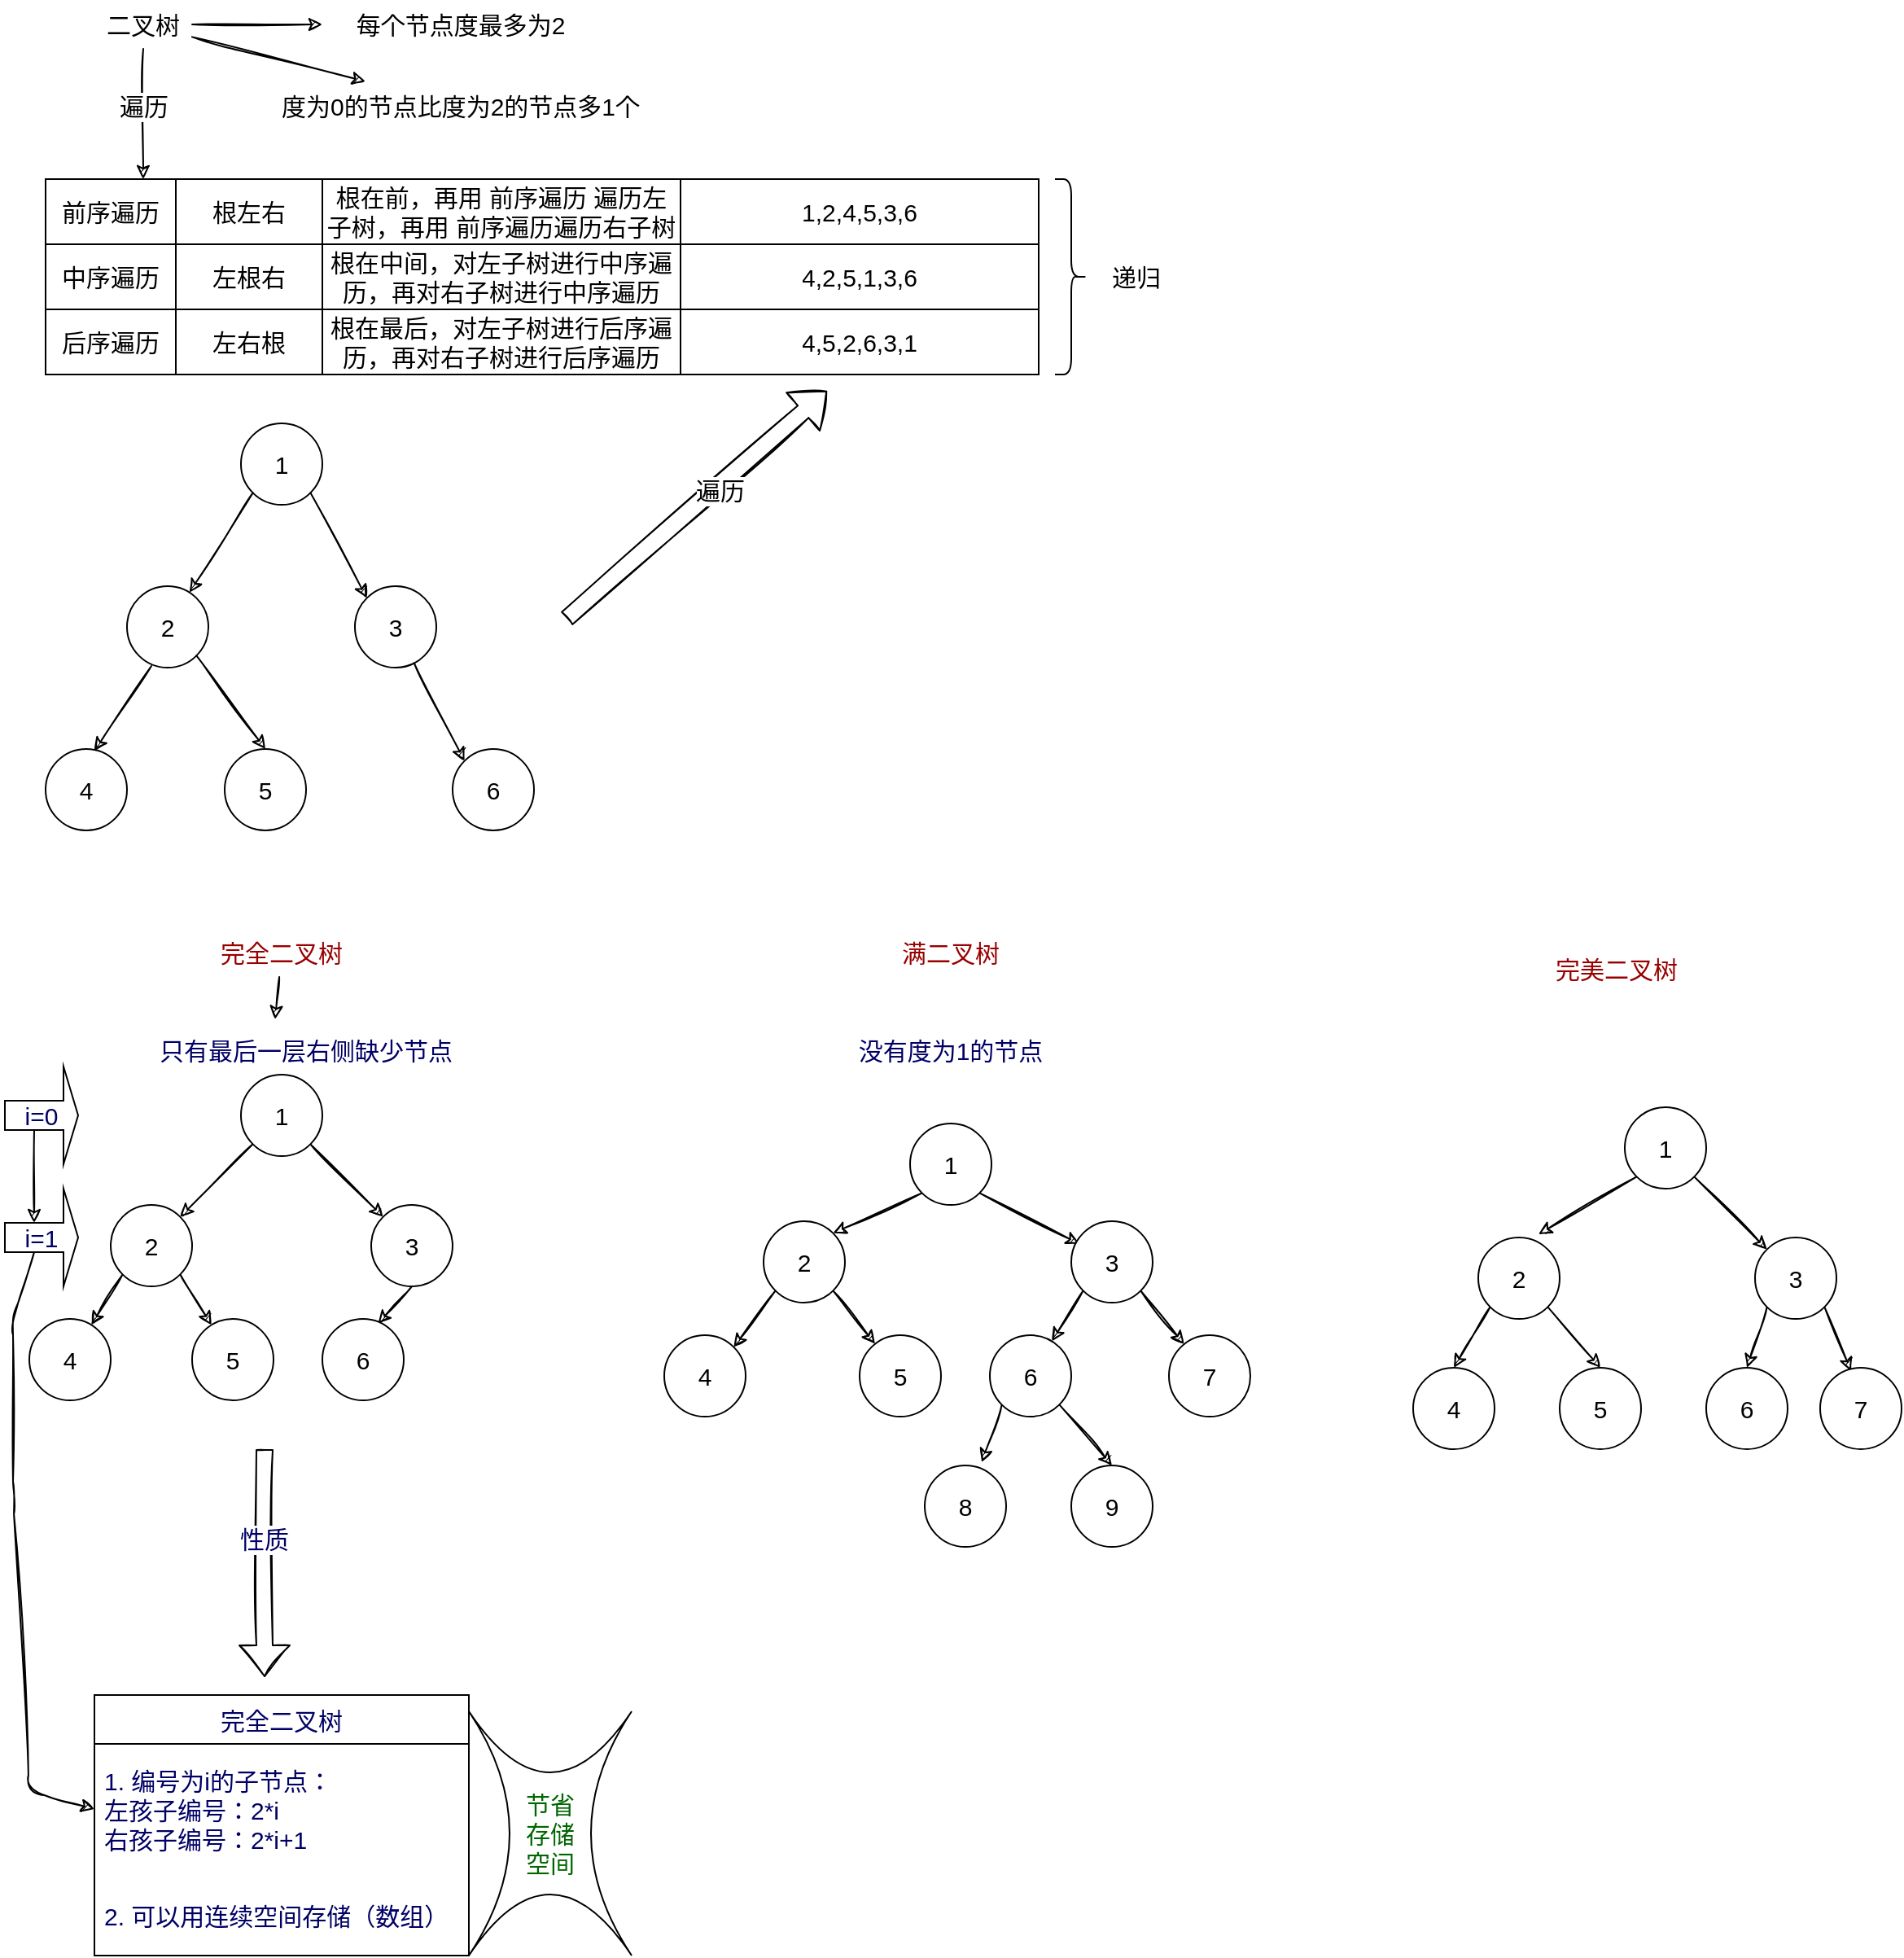 <mxfile>
    <diagram id="QmInR-CdUVieGNu7FS5R" name="Page-1">
        <mxGraphModel dx="1745" dy="357" grid="1" gridSize="10" guides="1" tooltips="1" connect="1" arrows="1" fold="1" page="1" pageScale="1" pageWidth="1169" pageHeight="827" math="0" shadow="0">
            <root>
                <mxCell id="0"/>
                <mxCell id="1" parent="0"/>
                <mxCell id="4" value="" style="edgeStyle=none;html=1;fontSize=15;sketch=1;" edge="1" parent="1" source="2" target="3">
                    <mxGeometry relative="1" as="geometry"/>
                </mxCell>
                <mxCell id="6" value="" style="edgeStyle=none;html=1;fontSize=15;sketch=1;" edge="1" parent="1" source="2" target="5">
                    <mxGeometry relative="1" as="geometry"/>
                </mxCell>
                <mxCell id="26" value="" style="edgeStyle=none;sketch=1;html=1;fontSize=15;" edge="1" parent="1" source="2">
                    <mxGeometry relative="1" as="geometry">
                        <mxPoint x="-1080" y="190" as="targetPoint"/>
                    </mxGeometry>
                </mxCell>
                <mxCell id="37" value="遍历" style="edgeLabel;html=1;align=center;verticalAlign=middle;resizable=0;points=[];fontSize=15;" vertex="1" connectable="0" parent="26">
                    <mxGeometry x="-0.375" y="-4" relative="1" as="geometry">
                        <mxPoint x="4" y="10" as="offset"/>
                    </mxGeometry>
                </mxCell>
                <mxCell id="2" value="&lt;font style=&quot;font-size: 15px&quot;&gt;二叉树&lt;/font&gt;" style="text;html=1;strokeColor=none;fillColor=none;align=center;verticalAlign=middle;whiteSpace=wrap;rounded=0;sketch=1;" parent="1" vertex="1">
                    <mxGeometry x="-1110" y="80" width="60" height="30" as="geometry"/>
                </mxCell>
                <mxCell id="3" value="&lt;font style=&quot;font-size: 15px&quot;&gt;每个节点度最多为2&lt;/font&gt;" style="text;html=1;strokeColor=none;fillColor=none;align=center;verticalAlign=middle;whiteSpace=wrap;rounded=0;fontSize=15;sketch=1;" vertex="1" parent="1">
                    <mxGeometry x="-970" y="80" width="170" height="30" as="geometry"/>
                </mxCell>
                <mxCell id="5" value="&lt;font style=&quot;font-size: 15px&quot;&gt;度为0的节点比度为2的节点多1个&lt;/font&gt;" style="text;html=1;strokeColor=none;fillColor=none;align=center;verticalAlign=middle;whiteSpace=wrap;rounded=0;fontSize=15;sketch=1;" vertex="1" parent="1">
                    <mxGeometry x="-1005" y="130" width="240" height="30" as="geometry"/>
                </mxCell>
                <mxCell id="27" value="" style="shape=table;startSize=0;container=1;collapsible=0;childLayout=tableLayout;fontSize=15;" vertex="1" parent="1">
                    <mxGeometry x="-1140" y="190" width="610" height="120" as="geometry"/>
                </mxCell>
                <mxCell id="28" value="" style="shape=partialRectangle;collapsible=0;dropTarget=0;pointerEvents=0;fillColor=none;top=0;left=0;bottom=0;right=0;points=[[0,0.5],[1,0.5]];portConstraint=eastwest;fontSize=15;" vertex="1" parent="27">
                    <mxGeometry width="610" height="40" as="geometry"/>
                </mxCell>
                <mxCell id="29" value="前序遍历" style="shape=partialRectangle;html=1;whiteSpace=wrap;connectable=0;overflow=hidden;fillColor=none;top=0;left=0;bottom=0;right=0;pointerEvents=1;fontSize=15;" vertex="1" parent="28">
                    <mxGeometry width="80" height="40" as="geometry">
                        <mxRectangle width="80" height="40" as="alternateBounds"/>
                    </mxGeometry>
                </mxCell>
                <mxCell id="30" value="根左右" style="shape=partialRectangle;html=1;whiteSpace=wrap;connectable=0;overflow=hidden;fillColor=none;top=0;left=0;bottom=0;right=0;pointerEvents=1;fontSize=15;" vertex="1" parent="28">
                    <mxGeometry x="80" width="90" height="40" as="geometry">
                        <mxRectangle width="90" height="40" as="alternateBounds"/>
                    </mxGeometry>
                </mxCell>
                <mxCell id="48" value="根在前，再用 前序遍历 遍历左子树，再用 前序遍历遍历右子树" style="shape=partialRectangle;html=1;whiteSpace=wrap;connectable=0;overflow=hidden;fillColor=none;top=0;left=0;bottom=0;right=0;pointerEvents=1;fontSize=15;" vertex="1" parent="28">
                    <mxGeometry x="170" width="220" height="40" as="geometry">
                        <mxRectangle width="220" height="40" as="alternateBounds"/>
                    </mxGeometry>
                </mxCell>
                <mxCell id="62" value="1,2,4,5,3,6" style="shape=partialRectangle;html=1;whiteSpace=wrap;connectable=0;overflow=hidden;fillColor=none;top=0;left=0;bottom=0;right=0;pointerEvents=1;fontSize=15;" vertex="1" parent="28">
                    <mxGeometry x="390" width="220" height="40" as="geometry">
                        <mxRectangle width="220" height="40" as="alternateBounds"/>
                    </mxGeometry>
                </mxCell>
                <mxCell id="31" value="" style="shape=partialRectangle;collapsible=0;dropTarget=0;pointerEvents=0;fillColor=none;top=0;left=0;bottom=0;right=0;points=[[0,0.5],[1,0.5]];portConstraint=eastwest;fontSize=15;" vertex="1" parent="27">
                    <mxGeometry y="40" width="610" height="40" as="geometry"/>
                </mxCell>
                <mxCell id="32" value="中序遍历" style="shape=partialRectangle;html=1;whiteSpace=wrap;connectable=0;overflow=hidden;fillColor=none;top=0;left=0;bottom=0;right=0;pointerEvents=1;fontSize=15;" vertex="1" parent="31">
                    <mxGeometry width="80" height="40" as="geometry">
                        <mxRectangle width="80" height="40" as="alternateBounds"/>
                    </mxGeometry>
                </mxCell>
                <mxCell id="33" value="左根右" style="shape=partialRectangle;html=1;whiteSpace=wrap;connectable=0;overflow=hidden;fillColor=none;top=0;left=0;bottom=0;right=0;pointerEvents=1;fontSize=15;" vertex="1" parent="31">
                    <mxGeometry x="80" width="90" height="40" as="geometry">
                        <mxRectangle width="90" height="40" as="alternateBounds"/>
                    </mxGeometry>
                </mxCell>
                <mxCell id="49" value="根在中间，对左子树进行中序遍历，再对右子树进行中序遍历" style="shape=partialRectangle;html=1;whiteSpace=wrap;connectable=0;overflow=hidden;fillColor=none;top=0;left=0;bottom=0;right=0;pointerEvents=1;fontSize=15;" vertex="1" parent="31">
                    <mxGeometry x="170" width="220" height="40" as="geometry">
                        <mxRectangle width="220" height="40" as="alternateBounds"/>
                    </mxGeometry>
                </mxCell>
                <mxCell id="63" value="4,2,5,1,3,6" style="shape=partialRectangle;html=1;whiteSpace=wrap;connectable=0;overflow=hidden;fillColor=none;top=0;left=0;bottom=0;right=0;pointerEvents=1;fontSize=15;" vertex="1" parent="31">
                    <mxGeometry x="390" width="220" height="40" as="geometry">
                        <mxRectangle width="220" height="40" as="alternateBounds"/>
                    </mxGeometry>
                </mxCell>
                <mxCell id="34" value="" style="shape=partialRectangle;collapsible=0;dropTarget=0;pointerEvents=0;fillColor=none;top=0;left=0;bottom=0;right=0;points=[[0,0.5],[1,0.5]];portConstraint=eastwest;fontSize=15;" vertex="1" parent="27">
                    <mxGeometry y="80" width="610" height="40" as="geometry"/>
                </mxCell>
                <mxCell id="35" value="后序遍历" style="shape=partialRectangle;html=1;whiteSpace=wrap;connectable=0;overflow=hidden;fillColor=none;top=0;left=0;bottom=0;right=0;pointerEvents=1;fontSize=15;" vertex="1" parent="34">
                    <mxGeometry width="80" height="40" as="geometry">
                        <mxRectangle width="80" height="40" as="alternateBounds"/>
                    </mxGeometry>
                </mxCell>
                <mxCell id="36" value="左右根" style="shape=partialRectangle;html=1;whiteSpace=wrap;connectable=0;overflow=hidden;fillColor=none;top=0;left=0;bottom=0;right=0;pointerEvents=1;fontSize=15;" vertex="1" parent="34">
                    <mxGeometry x="80" width="90" height="40" as="geometry">
                        <mxRectangle width="90" height="40" as="alternateBounds"/>
                    </mxGeometry>
                </mxCell>
                <mxCell id="50" value="根在最后，对左子树进行后序遍历，再对右子树进行后序遍历" style="shape=partialRectangle;html=1;whiteSpace=wrap;connectable=0;overflow=hidden;fillColor=none;top=0;left=0;bottom=0;right=0;pointerEvents=1;fontSize=15;" vertex="1" parent="34">
                    <mxGeometry x="170" width="220" height="40" as="geometry">
                        <mxRectangle width="220" height="40" as="alternateBounds"/>
                    </mxGeometry>
                </mxCell>
                <mxCell id="64" value="4,5,2,6,3,1" style="shape=partialRectangle;html=1;whiteSpace=wrap;connectable=0;overflow=hidden;fillColor=none;top=0;left=0;bottom=0;right=0;pointerEvents=1;fontSize=15;" vertex="1" parent="34">
                    <mxGeometry x="390" width="220" height="40" as="geometry">
                        <mxRectangle width="220" height="40" as="alternateBounds"/>
                    </mxGeometry>
                </mxCell>
                <mxCell id="51" value="1" style="ellipse;whiteSpace=wrap;html=1;aspect=fixed;fontSize=15;" vertex="1" parent="1">
                    <mxGeometry x="-1020" y="340" width="50" height="50" as="geometry"/>
                </mxCell>
                <mxCell id="52" value="2" style="ellipse;whiteSpace=wrap;html=1;aspect=fixed;fontSize=15;" vertex="1" parent="1">
                    <mxGeometry x="-1090" y="440" width="50" height="50" as="geometry"/>
                </mxCell>
                <mxCell id="53" value="3" style="ellipse;whiteSpace=wrap;html=1;aspect=fixed;fontSize=15;" vertex="1" parent="1">
                    <mxGeometry x="-950" y="440" width="50" height="50" as="geometry"/>
                </mxCell>
                <mxCell id="54" value="4" style="ellipse;whiteSpace=wrap;html=1;aspect=fixed;fontSize=15;" vertex="1" parent="1">
                    <mxGeometry x="-1140" y="540" width="50" height="50" as="geometry"/>
                </mxCell>
                <mxCell id="55" value="5" style="ellipse;whiteSpace=wrap;html=1;aspect=fixed;fontSize=15;" vertex="1" parent="1">
                    <mxGeometry x="-1030" y="540" width="50" height="50" as="geometry"/>
                </mxCell>
                <mxCell id="56" value="6" style="ellipse;whiteSpace=wrap;html=1;aspect=fixed;fontSize=15;" vertex="1" parent="1">
                    <mxGeometry x="-890" y="540" width="50" height="50" as="geometry"/>
                </mxCell>
                <mxCell id="57" value="" style="endArrow=classic;html=1;sketch=1;fontSize=15;exitX=0;exitY=1;exitDx=0;exitDy=0;" edge="1" parent="1" source="51" target="52">
                    <mxGeometry width="50" height="50" relative="1" as="geometry">
                        <mxPoint x="-1010" y="380" as="sourcePoint"/>
                        <mxPoint x="-1050" y="440" as="targetPoint"/>
                    </mxGeometry>
                </mxCell>
                <mxCell id="58" value="" style="endArrow=classic;html=1;sketch=1;fontSize=15;exitX=0.3;exitY=0.98;exitDx=0;exitDy=0;exitPerimeter=0;" edge="1" parent="1" source="52">
                    <mxGeometry width="50" height="50" relative="1" as="geometry">
                        <mxPoint x="-1071.068" y="479.998" as="sourcePoint"/>
                        <mxPoint x="-1110.001" y="541.207" as="targetPoint"/>
                    </mxGeometry>
                </mxCell>
                <mxCell id="59" value="" style="endArrow=classic;html=1;sketch=1;fontSize=15;exitX=1;exitY=1;exitDx=0;exitDy=0;entryX=0;entryY=0;entryDx=0;entryDy=0;" edge="1" parent="1" source="51" target="53">
                    <mxGeometry width="50" height="50" relative="1" as="geometry">
                        <mxPoint x="-992.678" y="402.678" as="sourcePoint"/>
                        <mxPoint x="-1031.611" y="463.887" as="targetPoint"/>
                    </mxGeometry>
                </mxCell>
                <mxCell id="60" value="" style="endArrow=classic;html=1;sketch=1;fontSize=15;exitX=1;exitY=1;exitDx=0;exitDy=0;entryX=0.5;entryY=0;entryDx=0;entryDy=0;" edge="1" parent="1" source="52" target="55">
                    <mxGeometry width="50" height="50" relative="1" as="geometry">
                        <mxPoint x="-982.678" y="412.678" as="sourcePoint"/>
                        <mxPoint x="-1021.611" y="473.887" as="targetPoint"/>
                    </mxGeometry>
                </mxCell>
                <mxCell id="61" value="" style="endArrow=classic;html=1;sketch=1;fontSize=15;entryX=0;entryY=0;entryDx=0;entryDy=0;" edge="1" parent="1" source="53" target="56">
                    <mxGeometry width="50" height="50" relative="1" as="geometry">
                        <mxPoint x="-972.678" y="422.678" as="sourcePoint"/>
                        <mxPoint x="-1011.611" y="483.887" as="targetPoint"/>
                    </mxGeometry>
                </mxCell>
                <mxCell id="67" value="" style="shape=flexArrow;endArrow=classic;html=1;sketch=1;fontSize=15;" edge="1" parent="1">
                    <mxGeometry width="50" height="50" relative="1" as="geometry">
                        <mxPoint x="-820" y="460" as="sourcePoint"/>
                        <mxPoint x="-660" y="320" as="targetPoint"/>
                    </mxGeometry>
                </mxCell>
                <mxCell id="68" value="遍历" style="edgeLabel;html=1;align=center;verticalAlign=middle;resizable=0;points=[];fontSize=15;" vertex="1" connectable="0" parent="67">
                    <mxGeometry x="0.142" y="-3" relative="1" as="geometry">
                        <mxPoint y="-1" as="offset"/>
                    </mxGeometry>
                </mxCell>
                <mxCell id="74" value="" style="shape=curlyBracket;whiteSpace=wrap;html=1;rounded=1;flipH=1;fontSize=15;" vertex="1" parent="1">
                    <mxGeometry x="-520" y="190" width="20" height="120" as="geometry"/>
                </mxCell>
                <mxCell id="75" value="&lt;span style=&quot;font-size: 15px&quot;&gt;递归&lt;/span&gt;" style="text;html=1;strokeColor=none;fillColor=none;align=center;verticalAlign=middle;whiteSpace=wrap;rounded=0;" vertex="1" parent="1">
                    <mxGeometry x="-500" y="235" width="60" height="30" as="geometry"/>
                </mxCell>
                <mxCell id="78" value="" style="edgeStyle=none;sketch=1;html=1;fontSize=15;fontColor=#990000;entryX=0.405;entryY=-0.133;entryDx=0;entryDy=0;entryPerimeter=0;" edge="1" parent="1" source="76" target="77">
                    <mxGeometry relative="1" as="geometry"/>
                </mxCell>
                <mxCell id="76" value="&lt;font style=&quot;font-size: 15px&quot; color=&quot;#990000&quot;&gt;完全二叉树&lt;/font&gt;" style="text;html=1;strokeColor=none;fillColor=none;align=center;verticalAlign=middle;whiteSpace=wrap;rounded=0;" vertex="1" parent="1">
                    <mxGeometry x="-1060" y="650" width="130" height="30" as="geometry"/>
                </mxCell>
                <mxCell id="77" value="&lt;font color=&quot;#000066&quot;&gt;只有最后一层右侧缺少节点&lt;/font&gt;" style="text;html=1;strokeColor=none;fillColor=none;align=center;verticalAlign=middle;whiteSpace=wrap;rounded=0;fontSize=15;fontColor=#990000;" vertex="1" parent="1">
                    <mxGeometry x="-1080" y="710" width="200" height="30" as="geometry"/>
                </mxCell>
                <mxCell id="86" style="edgeStyle=none;sketch=1;html=1;exitX=0;exitY=1;exitDx=0;exitDy=0;fontSize=15;fontColor=#000066;" edge="1" parent="1" source="79" target="80">
                    <mxGeometry relative="1" as="geometry"/>
                </mxCell>
                <mxCell id="89" style="edgeStyle=none;sketch=1;html=1;exitX=1;exitY=1;exitDx=0;exitDy=0;entryX=0;entryY=0;entryDx=0;entryDy=0;fontSize=15;fontColor=#000066;" edge="1" parent="1" source="79" target="81">
                    <mxGeometry relative="1" as="geometry"/>
                </mxCell>
                <mxCell id="79" value="1" style="ellipse;whiteSpace=wrap;html=1;aspect=fixed;fontSize=15;" vertex="1" parent="1">
                    <mxGeometry x="-1020" y="740" width="50" height="50" as="geometry"/>
                </mxCell>
                <mxCell id="87" style="edgeStyle=none;sketch=1;html=1;exitX=0;exitY=1;exitDx=0;exitDy=0;fontSize=15;fontColor=#000066;" edge="1" parent="1" source="80" target="82">
                    <mxGeometry relative="1" as="geometry"/>
                </mxCell>
                <mxCell id="88" style="edgeStyle=none;sketch=1;html=1;exitX=1;exitY=1;exitDx=0;exitDy=0;fontSize=15;fontColor=#000066;" edge="1" parent="1" source="80" target="83">
                    <mxGeometry relative="1" as="geometry"/>
                </mxCell>
                <mxCell id="80" value="2" style="ellipse;whiteSpace=wrap;html=1;aspect=fixed;fontSize=15;" vertex="1" parent="1">
                    <mxGeometry x="-1100" y="820" width="50" height="50" as="geometry"/>
                </mxCell>
                <mxCell id="91" style="edgeStyle=none;sketch=1;html=1;exitX=0.5;exitY=1;exitDx=0;exitDy=0;entryX=0.68;entryY=0.06;entryDx=0;entryDy=0;entryPerimeter=0;fontSize=15;fontColor=#000066;" edge="1" parent="1" source="81" target="84">
                    <mxGeometry relative="1" as="geometry"/>
                </mxCell>
                <mxCell id="81" value="3" style="ellipse;whiteSpace=wrap;html=1;aspect=fixed;fontSize=15;" vertex="1" parent="1">
                    <mxGeometry x="-940" y="820" width="50" height="50" as="geometry"/>
                </mxCell>
                <mxCell id="82" value="4" style="ellipse;whiteSpace=wrap;html=1;aspect=fixed;fontSize=15;" vertex="1" parent="1">
                    <mxGeometry x="-1150" y="890" width="50" height="50" as="geometry"/>
                </mxCell>
                <mxCell id="83" value="5" style="ellipse;whiteSpace=wrap;html=1;aspect=fixed;fontSize=15;" vertex="1" parent="1">
                    <mxGeometry x="-1050" y="890" width="50" height="50" as="geometry"/>
                </mxCell>
                <mxCell id="84" value="6" style="ellipse;whiteSpace=wrap;html=1;aspect=fixed;fontSize=15;" vertex="1" parent="1">
                    <mxGeometry x="-970" y="890" width="50" height="50" as="geometry"/>
                </mxCell>
                <mxCell id="92" value="&lt;font color=&quot;#990000&quot;&gt;&lt;span style=&quot;font-size: 15px&quot;&gt;满二叉树&lt;/span&gt;&lt;/font&gt;" style="text;html=1;strokeColor=none;fillColor=none;align=center;verticalAlign=middle;whiteSpace=wrap;rounded=0;" vertex="1" parent="1">
                    <mxGeometry x="-649" y="650" width="130" height="30" as="geometry"/>
                </mxCell>
                <mxCell id="93" value="&lt;font color=&quot;#000066&quot;&gt;没有度为1的节点&lt;/font&gt;" style="text;html=1;strokeColor=none;fillColor=none;align=center;verticalAlign=middle;whiteSpace=wrap;rounded=0;fontSize=15;fontColor=#990000;" vertex="1" parent="1">
                    <mxGeometry x="-684" y="710" width="200" height="30" as="geometry"/>
                </mxCell>
                <mxCell id="104" style="edgeStyle=none;sketch=1;html=1;exitX=0;exitY=1;exitDx=0;exitDy=0;entryX=1;entryY=0;entryDx=0;entryDy=0;fontSize=15;fontColor=#000066;" edge="1" parent="1" source="94" target="95">
                    <mxGeometry relative="1" as="geometry"/>
                </mxCell>
                <mxCell id="106" style="edgeStyle=none;sketch=1;html=1;exitX=1;exitY=1;exitDx=0;exitDy=0;entryX=0.1;entryY=0.28;entryDx=0;entryDy=0;entryPerimeter=0;fontSize=15;fontColor=#000066;" edge="1" parent="1" source="94" target="96">
                    <mxGeometry relative="1" as="geometry"/>
                </mxCell>
                <mxCell id="94" value="1" style="ellipse;whiteSpace=wrap;html=1;aspect=fixed;fontSize=15;" vertex="1" parent="1">
                    <mxGeometry x="-609" y="770" width="50" height="50" as="geometry"/>
                </mxCell>
                <mxCell id="105" style="edgeStyle=none;sketch=1;html=1;exitX=0;exitY=1;exitDx=0;exitDy=0;entryX=1;entryY=0;entryDx=0;entryDy=0;fontSize=15;fontColor=#000066;" edge="1" parent="1" source="95" target="97">
                    <mxGeometry relative="1" as="geometry"/>
                </mxCell>
                <mxCell id="107" style="edgeStyle=none;sketch=1;html=1;exitX=1;exitY=1;exitDx=0;exitDy=0;fontSize=15;fontColor=#000066;" edge="1" parent="1" source="95" target="98">
                    <mxGeometry relative="1" as="geometry"/>
                </mxCell>
                <mxCell id="95" value="2" style="ellipse;whiteSpace=wrap;html=1;aspect=fixed;fontSize=15;" vertex="1" parent="1">
                    <mxGeometry x="-699" y="830" width="50" height="50" as="geometry"/>
                </mxCell>
                <mxCell id="108" style="edgeStyle=none;sketch=1;html=1;exitX=0;exitY=1;exitDx=0;exitDy=0;fontSize=15;fontColor=#000066;" edge="1" parent="1" source="96" target="99">
                    <mxGeometry relative="1" as="geometry"/>
                </mxCell>
                <mxCell id="109" style="edgeStyle=none;sketch=1;html=1;exitX=1;exitY=1;exitDx=0;exitDy=0;fontSize=15;fontColor=#000066;" edge="1" parent="1" source="96" target="100">
                    <mxGeometry relative="1" as="geometry"/>
                </mxCell>
                <mxCell id="96" value="3" style="ellipse;whiteSpace=wrap;html=1;aspect=fixed;fontSize=15;" vertex="1" parent="1">
                    <mxGeometry x="-510" y="830" width="50" height="50" as="geometry"/>
                </mxCell>
                <mxCell id="97" value="4" style="ellipse;whiteSpace=wrap;html=1;aspect=fixed;fontSize=15;" vertex="1" parent="1">
                    <mxGeometry x="-760" y="900" width="50" height="50" as="geometry"/>
                </mxCell>
                <mxCell id="98" value="5" style="ellipse;whiteSpace=wrap;html=1;aspect=fixed;fontSize=15;" vertex="1" parent="1">
                    <mxGeometry x="-640" y="900" width="50" height="50" as="geometry"/>
                </mxCell>
                <mxCell id="110" style="edgeStyle=none;sketch=1;html=1;exitX=0;exitY=1;exitDx=0;exitDy=0;entryX=0.7;entryY=-0.04;entryDx=0;entryDy=0;entryPerimeter=0;fontSize=15;fontColor=#000066;" edge="1" parent="1" source="99" target="101">
                    <mxGeometry relative="1" as="geometry"/>
                </mxCell>
                <mxCell id="111" style="edgeStyle=none;sketch=1;html=1;exitX=1;exitY=1;exitDx=0;exitDy=0;entryX=0.5;entryY=0;entryDx=0;entryDy=0;fontSize=15;fontColor=#000066;" edge="1" parent="1" source="99" target="102">
                    <mxGeometry relative="1" as="geometry"/>
                </mxCell>
                <mxCell id="99" value="6" style="ellipse;whiteSpace=wrap;html=1;aspect=fixed;fontSize=15;" vertex="1" parent="1">
                    <mxGeometry x="-560" y="900" width="50" height="50" as="geometry"/>
                </mxCell>
                <mxCell id="100" value="7" style="ellipse;whiteSpace=wrap;html=1;aspect=fixed;fontSize=15;" vertex="1" parent="1">
                    <mxGeometry x="-450" y="900" width="50" height="50" as="geometry"/>
                </mxCell>
                <mxCell id="101" value="8" style="ellipse;whiteSpace=wrap;html=1;aspect=fixed;fontSize=15;" vertex="1" parent="1">
                    <mxGeometry x="-600" y="980" width="50" height="50" as="geometry"/>
                </mxCell>
                <mxCell id="102" value="9" style="ellipse;whiteSpace=wrap;html=1;aspect=fixed;fontSize=15;" vertex="1" parent="1">
                    <mxGeometry x="-510" y="980" width="50" height="50" as="geometry"/>
                </mxCell>
                <mxCell id="112" value="&lt;font color=&quot;#990000&quot;&gt;&lt;span style=&quot;font-size: 15px&quot;&gt;完美二叉树&lt;/span&gt;&lt;/font&gt;" style="text;html=1;strokeColor=none;fillColor=none;align=center;verticalAlign=middle;whiteSpace=wrap;rounded=0;" vertex="1" parent="1">
                    <mxGeometry x="-240" y="660" width="130" height="30" as="geometry"/>
                </mxCell>
                <mxCell id="120" style="edgeStyle=none;sketch=1;html=1;exitX=0;exitY=1;exitDx=0;exitDy=0;entryX=0.74;entryY=-0.04;entryDx=0;entryDy=0;entryPerimeter=0;fontSize=15;fontColor=#000066;" edge="1" parent="1" source="113" target="114">
                    <mxGeometry relative="1" as="geometry"/>
                </mxCell>
                <mxCell id="123" style="edgeStyle=none;sketch=1;html=1;exitX=1;exitY=1;exitDx=0;exitDy=0;fontSize=15;fontColor=#000066;" edge="1" parent="1" source="113" target="115">
                    <mxGeometry relative="1" as="geometry"/>
                </mxCell>
                <mxCell id="113" value="1" style="ellipse;whiteSpace=wrap;html=1;aspect=fixed;fontSize=15;" vertex="1" parent="1">
                    <mxGeometry x="-170" y="760" width="50" height="50" as="geometry"/>
                </mxCell>
                <mxCell id="121" style="edgeStyle=none;sketch=1;html=1;exitX=0;exitY=1;exitDx=0;exitDy=0;entryX=0.5;entryY=0;entryDx=0;entryDy=0;fontSize=15;fontColor=#000066;" edge="1" parent="1" source="114" target="116">
                    <mxGeometry relative="1" as="geometry"/>
                </mxCell>
                <mxCell id="122" style="edgeStyle=none;sketch=1;html=1;exitX=1;exitY=1;exitDx=0;exitDy=0;entryX=0;entryY=0.5;entryDx=0;entryDy=0;fontSize=15;fontColor=#000066;" edge="1" parent="1" source="114" target="117">
                    <mxGeometry relative="1" as="geometry"/>
                </mxCell>
                <mxCell id="114" value="2" style="ellipse;whiteSpace=wrap;html=1;aspect=fixed;fontSize=15;" vertex="1" parent="1">
                    <mxGeometry x="-260" y="840" width="50" height="50" as="geometry"/>
                </mxCell>
                <mxCell id="124" style="edgeStyle=none;sketch=1;html=1;exitX=0;exitY=1;exitDx=0;exitDy=0;entryX=0.5;entryY=0;entryDx=0;entryDy=0;fontSize=15;fontColor=#000066;" edge="1" parent="1" source="115" target="118">
                    <mxGeometry relative="1" as="geometry"/>
                </mxCell>
                <mxCell id="125" style="edgeStyle=none;sketch=1;html=1;exitX=1;exitY=1;exitDx=0;exitDy=0;entryX=0.38;entryY=0.04;entryDx=0;entryDy=0;entryPerimeter=0;fontSize=15;fontColor=#000066;" edge="1" parent="1" source="115" target="119">
                    <mxGeometry relative="1" as="geometry"/>
                </mxCell>
                <mxCell id="115" value="3" style="ellipse;whiteSpace=wrap;html=1;aspect=fixed;fontSize=15;" vertex="1" parent="1">
                    <mxGeometry x="-90" y="840" width="50" height="50" as="geometry"/>
                </mxCell>
                <mxCell id="116" value="4" style="ellipse;whiteSpace=wrap;html=1;aspect=fixed;fontSize=15;" vertex="1" parent="1">
                    <mxGeometry x="-300" y="920" width="50" height="50" as="geometry"/>
                </mxCell>
                <mxCell id="117" value="5" style="ellipse;whiteSpace=wrap;html=1;aspect=fixed;fontSize=15;direction=south;" vertex="1" parent="1">
                    <mxGeometry x="-210" y="920" width="50" height="50" as="geometry"/>
                </mxCell>
                <mxCell id="118" value="6" style="ellipse;whiteSpace=wrap;html=1;aspect=fixed;fontSize=15;" vertex="1" parent="1">
                    <mxGeometry x="-120" y="920" width="50" height="50" as="geometry"/>
                </mxCell>
                <mxCell id="119" value="7" style="ellipse;whiteSpace=wrap;html=1;aspect=fixed;fontSize=15;" vertex="1" parent="1">
                    <mxGeometry x="-50" y="920" width="50" height="50" as="geometry"/>
                </mxCell>
                <mxCell id="126" value="" style="shape=flexArrow;endArrow=classic;html=1;sketch=1;fontSize=15;fontColor=#000066;" edge="1" parent="1">
                    <mxGeometry width="50" height="50" relative="1" as="geometry">
                        <mxPoint x="-1005.5" y="970" as="sourcePoint"/>
                        <mxPoint x="-1005.5" y="1110" as="targetPoint"/>
                    </mxGeometry>
                </mxCell>
                <mxCell id="127" value="性质" style="edgeLabel;html=1;align=center;verticalAlign=middle;resizable=0;points=[];fontSize=15;fontColor=#000066;" vertex="1" connectable="0" parent="126">
                    <mxGeometry x="-0.214" y="-1" relative="1" as="geometry">
                        <mxPoint as="offset"/>
                    </mxGeometry>
                </mxCell>
                <mxCell id="128" value="完全二叉树" style="swimlane;fontStyle=0;childLayout=stackLayout;horizontal=1;startSize=30;horizontalStack=0;resizeParent=1;resizeParentMax=0;resizeLast=0;collapsible=1;marginBottom=0;fontSize=15;fontColor=#000066;" vertex="1" parent="1">
                    <mxGeometry x="-1110" y="1121" width="230" height="160" as="geometry"/>
                </mxCell>
                <mxCell id="129" value="1. 编号为i的子节点：&#10;左孩子编号：2*i&#10;右孩子编号：2*i+1" style="text;strokeColor=none;fillColor=none;align=left;verticalAlign=middle;spacingLeft=4;spacingRight=4;overflow=hidden;points=[[0,0.5],[1,0.5]];portConstraint=eastwest;rotatable=0;fontSize=15;fontColor=#000066;" vertex="1" parent="128">
                    <mxGeometry y="30" width="230" height="80" as="geometry"/>
                </mxCell>
                <mxCell id="130" value="2. 可以用连续空间存储（数组）" style="text;strokeColor=none;fillColor=none;align=left;verticalAlign=middle;spacingLeft=4;spacingRight=4;overflow=hidden;points=[[0,0.5],[1,0.5]];portConstraint=eastwest;rotatable=0;fontSize=15;fontColor=#000066;" vertex="1" parent="128">
                    <mxGeometry y="110" width="230" height="50" as="geometry"/>
                </mxCell>
                <mxCell id="140" style="edgeStyle=none;sketch=1;html=1;exitX=0;exitY=0;exitDx=18;exitDy=39;exitPerimeter=0;entryX=0;entryY=0;entryDx=18;entryDy=21;entryPerimeter=0;fontSize=15;fontColor=#000066;" edge="1" parent="1" source="137" target="138">
                    <mxGeometry relative="1" as="geometry"/>
                </mxCell>
                <mxCell id="137" value="i=0" style="shape=singleArrow;whiteSpace=wrap;html=1;fontSize=15;fontColor=#000066;" vertex="1" parent="1">
                    <mxGeometry x="-1165" y="735" width="45" height="60" as="geometry"/>
                </mxCell>
                <mxCell id="139" style="edgeStyle=none;sketch=1;html=1;exitX=0;exitY=0;exitDx=18;exitDy=39;exitPerimeter=0;fontSize=15;fontColor=#000066;entryX=0;entryY=0.5;entryDx=0;entryDy=0;" edge="1" parent="1" source="138" target="129">
                    <mxGeometry relative="1" as="geometry">
                        <mxPoint x="-1147" y="1150" as="targetPoint"/>
                        <Array as="points">
                            <mxPoint x="-1160" y="890"/>
                            <mxPoint x="-1160" y="1000"/>
                            <mxPoint x="-1150" y="1180"/>
                        </Array>
                    </mxGeometry>
                </mxCell>
                <mxCell id="138" value="i=1" style="shape=singleArrow;whiteSpace=wrap;html=1;fontSize=15;fontColor=#000066;" vertex="1" parent="1">
                    <mxGeometry x="-1165" y="810" width="45" height="60" as="geometry"/>
                </mxCell>
                <mxCell id="143" value="&lt;font color=&quot;#006600&quot;&gt;节省&lt;br&gt;存储&lt;br&gt;空间&lt;/font&gt;" style="shape=switch;whiteSpace=wrap;html=1;fontSize=15;fontColor=#000066;" vertex="1" parent="1">
                    <mxGeometry x="-880" y="1131" width="100" height="150" as="geometry"/>
                </mxCell>
            </root>
        </mxGraphModel>
    </diagram>
</mxfile>
